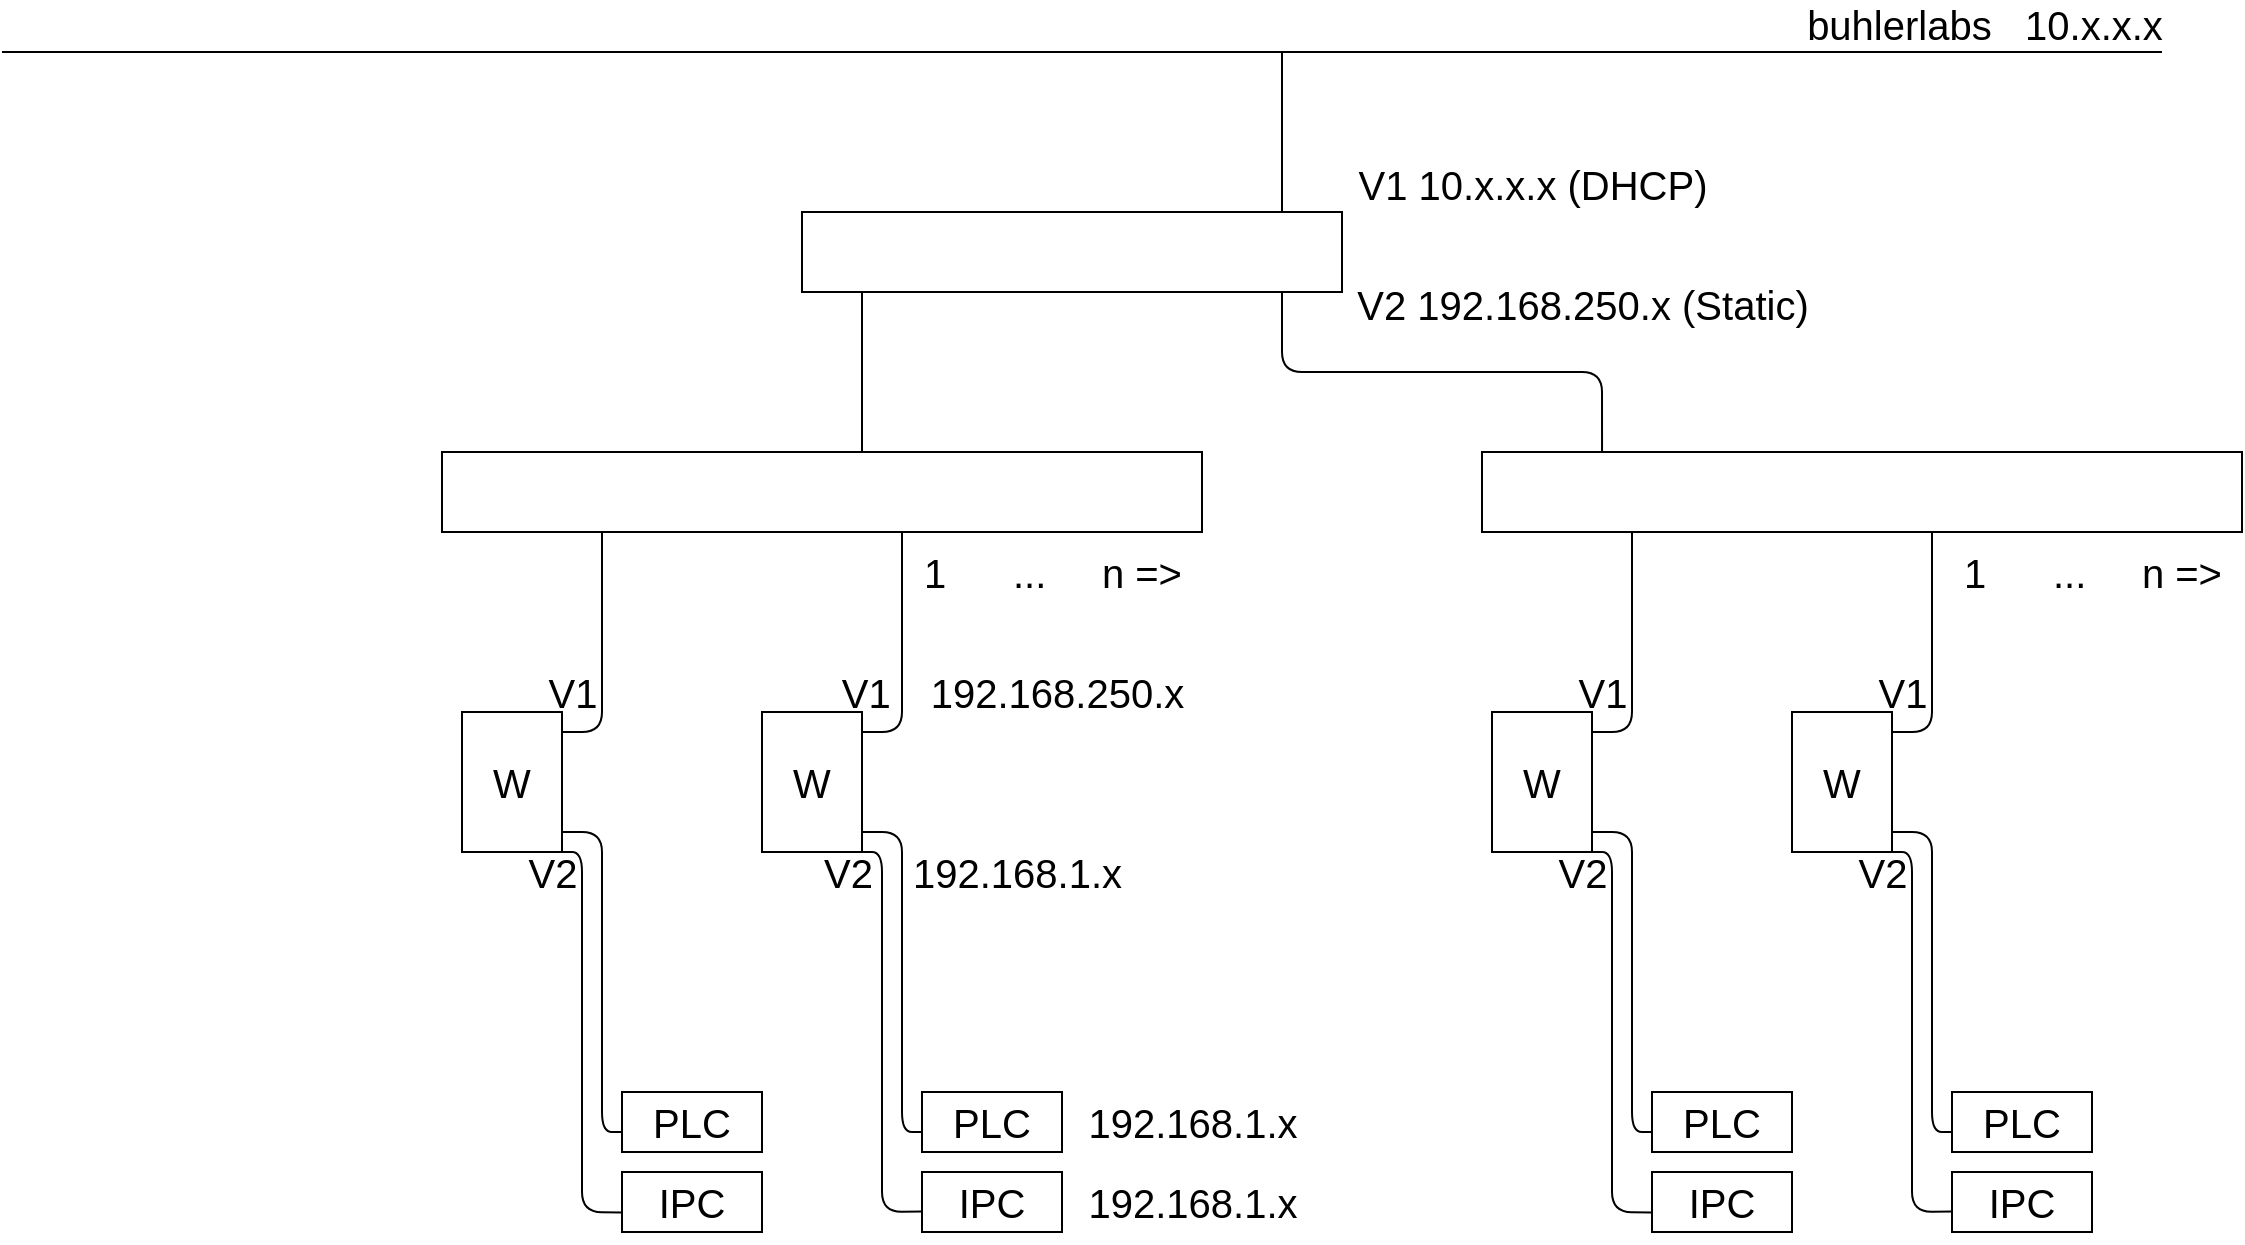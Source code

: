 <mxfile>
    <diagram id="WVXA5cLLFsREHM9dcwGu" name="Page-1">
        <mxGraphModel dx="1651" dy="1135" grid="1" gridSize="10" guides="1" tooltips="1" connect="1" arrows="1" fold="1" page="1" pageScale="1" pageWidth="1169" pageHeight="827" math="0" shadow="0">
            <root>
                <mxCell id="0"/>
                <mxCell id="1" parent="0"/>
                <mxCell id="2" value="" style="endArrow=none;html=1;" edge="1" parent="1">
                    <mxGeometry width="50" height="50" relative="1" as="geometry">
                        <mxPoint x="40" y="114" as="sourcePoint"/>
                        <mxPoint x="1120" y="114" as="targetPoint"/>
                    </mxGeometry>
                </mxCell>
                <mxCell id="5" value="&lt;font style=&quot;font-size: 20px;&quot;&gt;buhlerlabs&amp;nbsp; &amp;nbsp;10.x.x.x&lt;/font&gt;" style="edgeLabel;html=1;align=center;verticalAlign=middle;resizable=0;points=[];" vertex="1" connectable="0" parent="2">
                    <mxGeometry x="0.486" y="4" relative="1" as="geometry">
                        <mxPoint x="188" y="-10" as="offset"/>
                    </mxGeometry>
                </mxCell>
                <mxCell id="4" value="" style="endArrow=none;html=1;" edge="1" parent="1">
                    <mxGeometry width="50" height="50" relative="1" as="geometry">
                        <mxPoint x="680" y="214" as="sourcePoint"/>
                        <mxPoint x="680" y="114" as="targetPoint"/>
                    </mxGeometry>
                </mxCell>
                <mxCell id="10" value="" style="endArrow=none;html=1;fontSize=20;" edge="1" parent="1">
                    <mxGeometry width="50" height="50" relative="1" as="geometry">
                        <mxPoint x="470" y="344" as="sourcePoint"/>
                        <mxPoint x="470" y="214" as="targetPoint"/>
                    </mxGeometry>
                </mxCell>
                <mxCell id="12" value="" style="endArrow=none;html=1;fontSize=20;exitX=0.158;exitY=0.5;exitDx=0;exitDy=0;exitPerimeter=0;" edge="1" parent="1" source="9">
                    <mxGeometry width="50" height="50" relative="1" as="geometry">
                        <mxPoint x="840" y="304" as="sourcePoint"/>
                        <mxPoint x="680.0" y="214" as="targetPoint"/>
                        <Array as="points">
                            <mxPoint x="840" y="274"/>
                            <mxPoint x="680" y="274"/>
                        </Array>
                    </mxGeometry>
                </mxCell>
                <mxCell id="3" value="" style="rounded=0;whiteSpace=wrap;html=1;" vertex="1" parent="1">
                    <mxGeometry x="440" y="194" width="270" height="40" as="geometry"/>
                </mxCell>
                <mxCell id="13" value="V1 10.x.x.x (DHCP)" style="text;html=1;align=center;verticalAlign=middle;resizable=0;points=[];autosize=1;strokeColor=none;fillColor=none;fontSize=20;" vertex="1" parent="1">
                    <mxGeometry x="705" y="160" width="200" height="40" as="geometry"/>
                </mxCell>
                <mxCell id="14" value="V2 192.168.250.x (Static)" style="text;html=1;align=center;verticalAlign=middle;resizable=0;points=[];autosize=1;strokeColor=none;fillColor=none;fontSize=20;" vertex="1" parent="1">
                    <mxGeometry x="705" y="220" width="250" height="40" as="geometry"/>
                </mxCell>
                <mxCell id="15" value="1&lt;span style=&quot;white-space: pre;&quot;&gt;&#9;&lt;/span&gt;...&lt;span style=&quot;white-space: pre;&quot;&gt;&#9;&lt;/span&gt;n =&amp;gt;" style="text;html=1;align=center;verticalAlign=middle;resizable=0;points=[];autosize=1;strokeColor=none;fillColor=none;fontSize=20;" vertex="1" parent="1">
                    <mxGeometry x="490" y="354" width="150" height="40" as="geometry"/>
                </mxCell>
                <mxCell id="16" value="1&lt;span style=&quot;white-space: pre;&quot;&gt;&#9;&lt;/span&gt;...&lt;span style=&quot;white-space: pre;&quot;&gt;&#9;&lt;/span&gt;n =&amp;gt;" style="text;html=1;align=center;verticalAlign=middle;resizable=0;points=[];autosize=1;strokeColor=none;fillColor=none;fontSize=20;" vertex="1" parent="1">
                    <mxGeometry x="1010" y="354" width="150" height="40" as="geometry"/>
                </mxCell>
                <mxCell id="17" value="W" style="rounded=0;whiteSpace=wrap;html=1;fontSize=20;" vertex="1" parent="1">
                    <mxGeometry x="270" y="444" width="50" height="70" as="geometry"/>
                </mxCell>
                <mxCell id="19" value="V1" style="text;html=1;align=center;verticalAlign=middle;resizable=0;points=[];autosize=1;strokeColor=none;fillColor=none;fontSize=20;rotation=0;" vertex="1" parent="1">
                    <mxGeometry x="300" y="414" width="50" height="40" as="geometry"/>
                </mxCell>
                <mxCell id="21" value="" style="endArrow=none;html=1;fontSize=20;" edge="1" parent="1">
                    <mxGeometry width="50" height="50" relative="1" as="geometry">
                        <mxPoint x="320" y="454" as="sourcePoint"/>
                        <mxPoint x="340" y="344" as="targetPoint"/>
                        <Array as="points">
                            <mxPoint x="340" y="454"/>
                        </Array>
                    </mxGeometry>
                </mxCell>
                <mxCell id="23" value="PLC" style="rounded=0;whiteSpace=wrap;html=1;fontSize=20;" vertex="1" parent="1">
                    <mxGeometry x="350" y="634" width="70" height="30" as="geometry"/>
                </mxCell>
                <mxCell id="24" value="IPC" style="rounded=0;whiteSpace=wrap;html=1;fontSize=20;" vertex="1" parent="1">
                    <mxGeometry x="350" y="674" width="70" height="30" as="geometry"/>
                </mxCell>
                <mxCell id="25" value="" style="endArrow=none;html=1;fontSize=20;exitX=-0.002;exitY=0.668;exitDx=0;exitDy=0;exitPerimeter=0;entryX=0.998;entryY=0.857;entryDx=0;entryDy=0;entryPerimeter=0;" edge="1" parent="1" source="23" target="17">
                    <mxGeometry width="50" height="50" relative="1" as="geometry">
                        <mxPoint x="330" y="574" as="sourcePoint"/>
                        <mxPoint x="330" y="504" as="targetPoint"/>
                        <Array as="points">
                            <mxPoint x="340" y="654"/>
                            <mxPoint x="340" y="574"/>
                            <mxPoint x="340" y="504"/>
                        </Array>
                    </mxGeometry>
                </mxCell>
                <mxCell id="26" value="" style="endArrow=none;html=1;fontSize=20;exitX=-0.003;exitY=0.677;exitDx=0;exitDy=0;entryX=1;entryY=1;entryDx=0;entryDy=0;exitPerimeter=0;" edge="1" parent="1" source="24" target="17">
                    <mxGeometry width="50" height="50" relative="1" as="geometry">
                        <mxPoint x="349.96" y="614.05" as="sourcePoint"/>
                        <mxPoint x="320.0" y="544" as="targetPoint"/>
                        <Array as="points">
                            <mxPoint x="330" y="694"/>
                            <mxPoint x="330" y="514"/>
                        </Array>
                    </mxGeometry>
                </mxCell>
                <mxCell id="27" value="W" style="rounded=0;whiteSpace=wrap;html=1;fontSize=20;" vertex="1" parent="1">
                    <mxGeometry x="420" y="444" width="50" height="70" as="geometry"/>
                </mxCell>
                <mxCell id="28" value="V1&lt;span style=&quot;white-space: pre;&quot;&gt;&#9;&lt;/span&gt;192.168.250.x" style="text;html=1;align=center;verticalAlign=middle;resizable=0;points=[];autosize=1;strokeColor=none;fillColor=none;fontSize=20;rotation=0;" vertex="1" parent="1">
                    <mxGeometry x="450" y="414" width="190" height="40" as="geometry"/>
                </mxCell>
                <mxCell id="29" value="" style="endArrow=none;html=1;fontSize=20;" edge="1" parent="1">
                    <mxGeometry width="50" height="50" relative="1" as="geometry">
                        <mxPoint x="470" y="454" as="sourcePoint"/>
                        <mxPoint x="490" y="344" as="targetPoint"/>
                        <Array as="points">
                            <mxPoint x="490" y="454"/>
                        </Array>
                    </mxGeometry>
                </mxCell>
                <mxCell id="30" value="PLC" style="rounded=0;whiteSpace=wrap;html=1;fontSize=20;" vertex="1" parent="1">
                    <mxGeometry x="500" y="634" width="70" height="30" as="geometry"/>
                </mxCell>
                <mxCell id="31" value="IPC" style="rounded=0;whiteSpace=wrap;html=1;fontSize=20;" vertex="1" parent="1">
                    <mxGeometry x="500" y="674" width="70" height="30" as="geometry"/>
                </mxCell>
                <mxCell id="32" value="" style="endArrow=none;html=1;fontSize=20;exitX=-0.002;exitY=0.668;exitDx=0;exitDy=0;exitPerimeter=0;entryX=0.998;entryY=0.857;entryDx=0;entryDy=0;entryPerimeter=0;" edge="1" parent="1" source="30" target="27">
                    <mxGeometry width="50" height="50" relative="1" as="geometry">
                        <mxPoint x="480" y="574" as="sourcePoint"/>
                        <mxPoint x="480" y="504" as="targetPoint"/>
                        <Array as="points">
                            <mxPoint x="490" y="654"/>
                            <mxPoint x="490" y="504"/>
                        </Array>
                    </mxGeometry>
                </mxCell>
                <mxCell id="33" value="" style="endArrow=none;html=1;fontSize=20;exitX=0.003;exitY=0.657;exitDx=0;exitDy=0;exitPerimeter=0;entryX=1;entryY=1;entryDx=0;entryDy=0;" edge="1" parent="1" target="27" source="31">
                    <mxGeometry width="50" height="50" relative="1" as="geometry">
                        <mxPoint x="499.96" y="614.05" as="sourcePoint"/>
                        <mxPoint x="470.0" y="544" as="targetPoint"/>
                        <Array as="points">
                            <mxPoint x="480" y="694"/>
                            <mxPoint x="480" y="514"/>
                        </Array>
                    </mxGeometry>
                </mxCell>
                <mxCell id="35" value="V2" style="text;html=1;align=center;verticalAlign=middle;resizable=0;points=[];autosize=1;strokeColor=none;fillColor=none;fontSize=20;rotation=0;" vertex="1" parent="1">
                    <mxGeometry x="290" y="504" width="50" height="40" as="geometry"/>
                </mxCell>
                <mxCell id="36" value="V2&lt;span style=&quot;white-space: pre;&quot;&gt;&#9;&lt;/span&gt;192.168.1.x" style="text;html=1;align=center;verticalAlign=middle;resizable=0;points=[];autosize=1;strokeColor=none;fillColor=none;fontSize=20;rotation=0;" vertex="1" parent="1">
                    <mxGeometry x="440" y="504" width="170" height="40" as="geometry"/>
                </mxCell>
                <mxCell id="37" value="192.168.1.x" style="text;html=1;align=center;verticalAlign=middle;resizable=0;points=[];autosize=1;strokeColor=none;fillColor=none;fontSize=20;" vertex="1" parent="1">
                    <mxGeometry x="570" y="629" width="130" height="40" as="geometry"/>
                </mxCell>
                <mxCell id="38" value="192.168.1.x" style="text;html=1;align=center;verticalAlign=middle;resizable=0;points=[];autosize=1;strokeColor=none;fillColor=none;fontSize=20;" vertex="1" parent="1">
                    <mxGeometry x="570" y="669" width="130" height="40" as="geometry"/>
                </mxCell>
                <mxCell id="8" value="" style="rounded=0;whiteSpace=wrap;html=1;" vertex="1" parent="1">
                    <mxGeometry x="260" y="314" width="380" height="40" as="geometry"/>
                </mxCell>
                <mxCell id="40" value="W" style="rounded=0;whiteSpace=wrap;html=1;fontSize=20;" vertex="1" parent="1">
                    <mxGeometry x="785" y="444" width="50" height="70" as="geometry"/>
                </mxCell>
                <mxCell id="41" value="V1" style="text;html=1;align=center;verticalAlign=middle;resizable=0;points=[];autosize=1;strokeColor=none;fillColor=none;fontSize=20;rotation=0;" vertex="1" parent="1">
                    <mxGeometry x="815" y="414" width="50" height="40" as="geometry"/>
                </mxCell>
                <mxCell id="42" value="" style="endArrow=none;html=1;fontSize=20;" edge="1" parent="1">
                    <mxGeometry width="50" height="50" relative="1" as="geometry">
                        <mxPoint x="835" y="454" as="sourcePoint"/>
                        <mxPoint x="855" y="344" as="targetPoint"/>
                        <Array as="points">
                            <mxPoint x="855" y="454"/>
                        </Array>
                    </mxGeometry>
                </mxCell>
                <mxCell id="43" value="PLC" style="rounded=0;whiteSpace=wrap;html=1;fontSize=20;" vertex="1" parent="1">
                    <mxGeometry x="865" y="634" width="70" height="30" as="geometry"/>
                </mxCell>
                <mxCell id="44" value="IPC" style="rounded=0;whiteSpace=wrap;html=1;fontSize=20;" vertex="1" parent="1">
                    <mxGeometry x="865" y="674" width="70" height="30" as="geometry"/>
                </mxCell>
                <mxCell id="45" value="" style="endArrow=none;html=1;fontSize=20;exitX=-0.002;exitY=0.668;exitDx=0;exitDy=0;exitPerimeter=0;entryX=0.998;entryY=0.857;entryDx=0;entryDy=0;entryPerimeter=0;" edge="1" parent="1" source="43" target="40">
                    <mxGeometry width="50" height="50" relative="1" as="geometry">
                        <mxPoint x="845" y="574" as="sourcePoint"/>
                        <mxPoint x="845" y="504" as="targetPoint"/>
                        <Array as="points">
                            <mxPoint x="855" y="654"/>
                            <mxPoint x="855" y="574"/>
                            <mxPoint x="855" y="504"/>
                        </Array>
                    </mxGeometry>
                </mxCell>
                <mxCell id="46" value="" style="endArrow=none;html=1;fontSize=20;exitX=-0.003;exitY=0.677;exitDx=0;exitDy=0;entryX=1;entryY=1;entryDx=0;entryDy=0;exitPerimeter=0;" edge="1" parent="1" source="44" target="40">
                    <mxGeometry width="50" height="50" relative="1" as="geometry">
                        <mxPoint x="864.96" y="614.05" as="sourcePoint"/>
                        <mxPoint x="835" y="544" as="targetPoint"/>
                        <Array as="points">
                            <mxPoint x="845" y="694"/>
                            <mxPoint x="845" y="514"/>
                        </Array>
                    </mxGeometry>
                </mxCell>
                <mxCell id="47" value="W" style="rounded=0;whiteSpace=wrap;html=1;fontSize=20;" vertex="1" parent="1">
                    <mxGeometry x="935" y="444" width="50" height="70" as="geometry"/>
                </mxCell>
                <mxCell id="48" value="V1" style="text;html=1;align=center;verticalAlign=middle;resizable=0;points=[];autosize=1;strokeColor=none;fillColor=none;fontSize=20;rotation=0;" vertex="1" parent="1">
                    <mxGeometry x="965" y="414" width="50" height="40" as="geometry"/>
                </mxCell>
                <mxCell id="49" value="" style="endArrow=none;html=1;fontSize=20;" edge="1" parent="1">
                    <mxGeometry width="50" height="50" relative="1" as="geometry">
                        <mxPoint x="985" y="454" as="sourcePoint"/>
                        <mxPoint x="1005" y="344" as="targetPoint"/>
                        <Array as="points">
                            <mxPoint x="1005" y="454"/>
                        </Array>
                    </mxGeometry>
                </mxCell>
                <mxCell id="50" value="PLC" style="rounded=0;whiteSpace=wrap;html=1;fontSize=20;" vertex="1" parent="1">
                    <mxGeometry x="1015" y="634" width="70" height="30" as="geometry"/>
                </mxCell>
                <mxCell id="51" value="IPC" style="rounded=0;whiteSpace=wrap;html=1;fontSize=20;" vertex="1" parent="1">
                    <mxGeometry x="1015" y="674" width="70" height="30" as="geometry"/>
                </mxCell>
                <mxCell id="52" value="" style="endArrow=none;html=1;fontSize=20;exitX=-0.002;exitY=0.668;exitDx=0;exitDy=0;exitPerimeter=0;entryX=0.998;entryY=0.857;entryDx=0;entryDy=0;entryPerimeter=0;" edge="1" parent="1" source="50" target="47">
                    <mxGeometry width="50" height="50" relative="1" as="geometry">
                        <mxPoint x="995" y="574" as="sourcePoint"/>
                        <mxPoint x="995" y="504" as="targetPoint"/>
                        <Array as="points">
                            <mxPoint x="1005" y="654"/>
                            <mxPoint x="1005" y="504"/>
                        </Array>
                    </mxGeometry>
                </mxCell>
                <mxCell id="53" value="" style="endArrow=none;html=1;fontSize=20;exitX=0.003;exitY=0.657;exitDx=0;exitDy=0;exitPerimeter=0;entryX=1;entryY=1;entryDx=0;entryDy=0;" edge="1" parent="1" source="51" target="47">
                    <mxGeometry width="50" height="50" relative="1" as="geometry">
                        <mxPoint x="1014.96" y="614.05" as="sourcePoint"/>
                        <mxPoint x="985" y="544" as="targetPoint"/>
                        <Array as="points">
                            <mxPoint x="995" y="694"/>
                            <mxPoint x="995" y="514"/>
                        </Array>
                    </mxGeometry>
                </mxCell>
                <mxCell id="54" value="V2" style="text;html=1;align=center;verticalAlign=middle;resizable=0;points=[];autosize=1;strokeColor=none;fillColor=none;fontSize=20;rotation=0;" vertex="1" parent="1">
                    <mxGeometry x="805" y="504" width="50" height="40" as="geometry"/>
                </mxCell>
                <mxCell id="55" value="V2" style="text;html=1;align=center;verticalAlign=middle;resizable=0;points=[];autosize=1;strokeColor=none;fillColor=none;fontSize=20;rotation=0;" vertex="1" parent="1">
                    <mxGeometry x="955" y="504" width="50" height="40" as="geometry"/>
                </mxCell>
                <mxCell id="9" value="" style="rounded=0;whiteSpace=wrap;html=1;" vertex="1" parent="1">
                    <mxGeometry x="780" y="314" width="380" height="40" as="geometry"/>
                </mxCell>
            </root>
        </mxGraphModel>
    </diagram>
</mxfile>